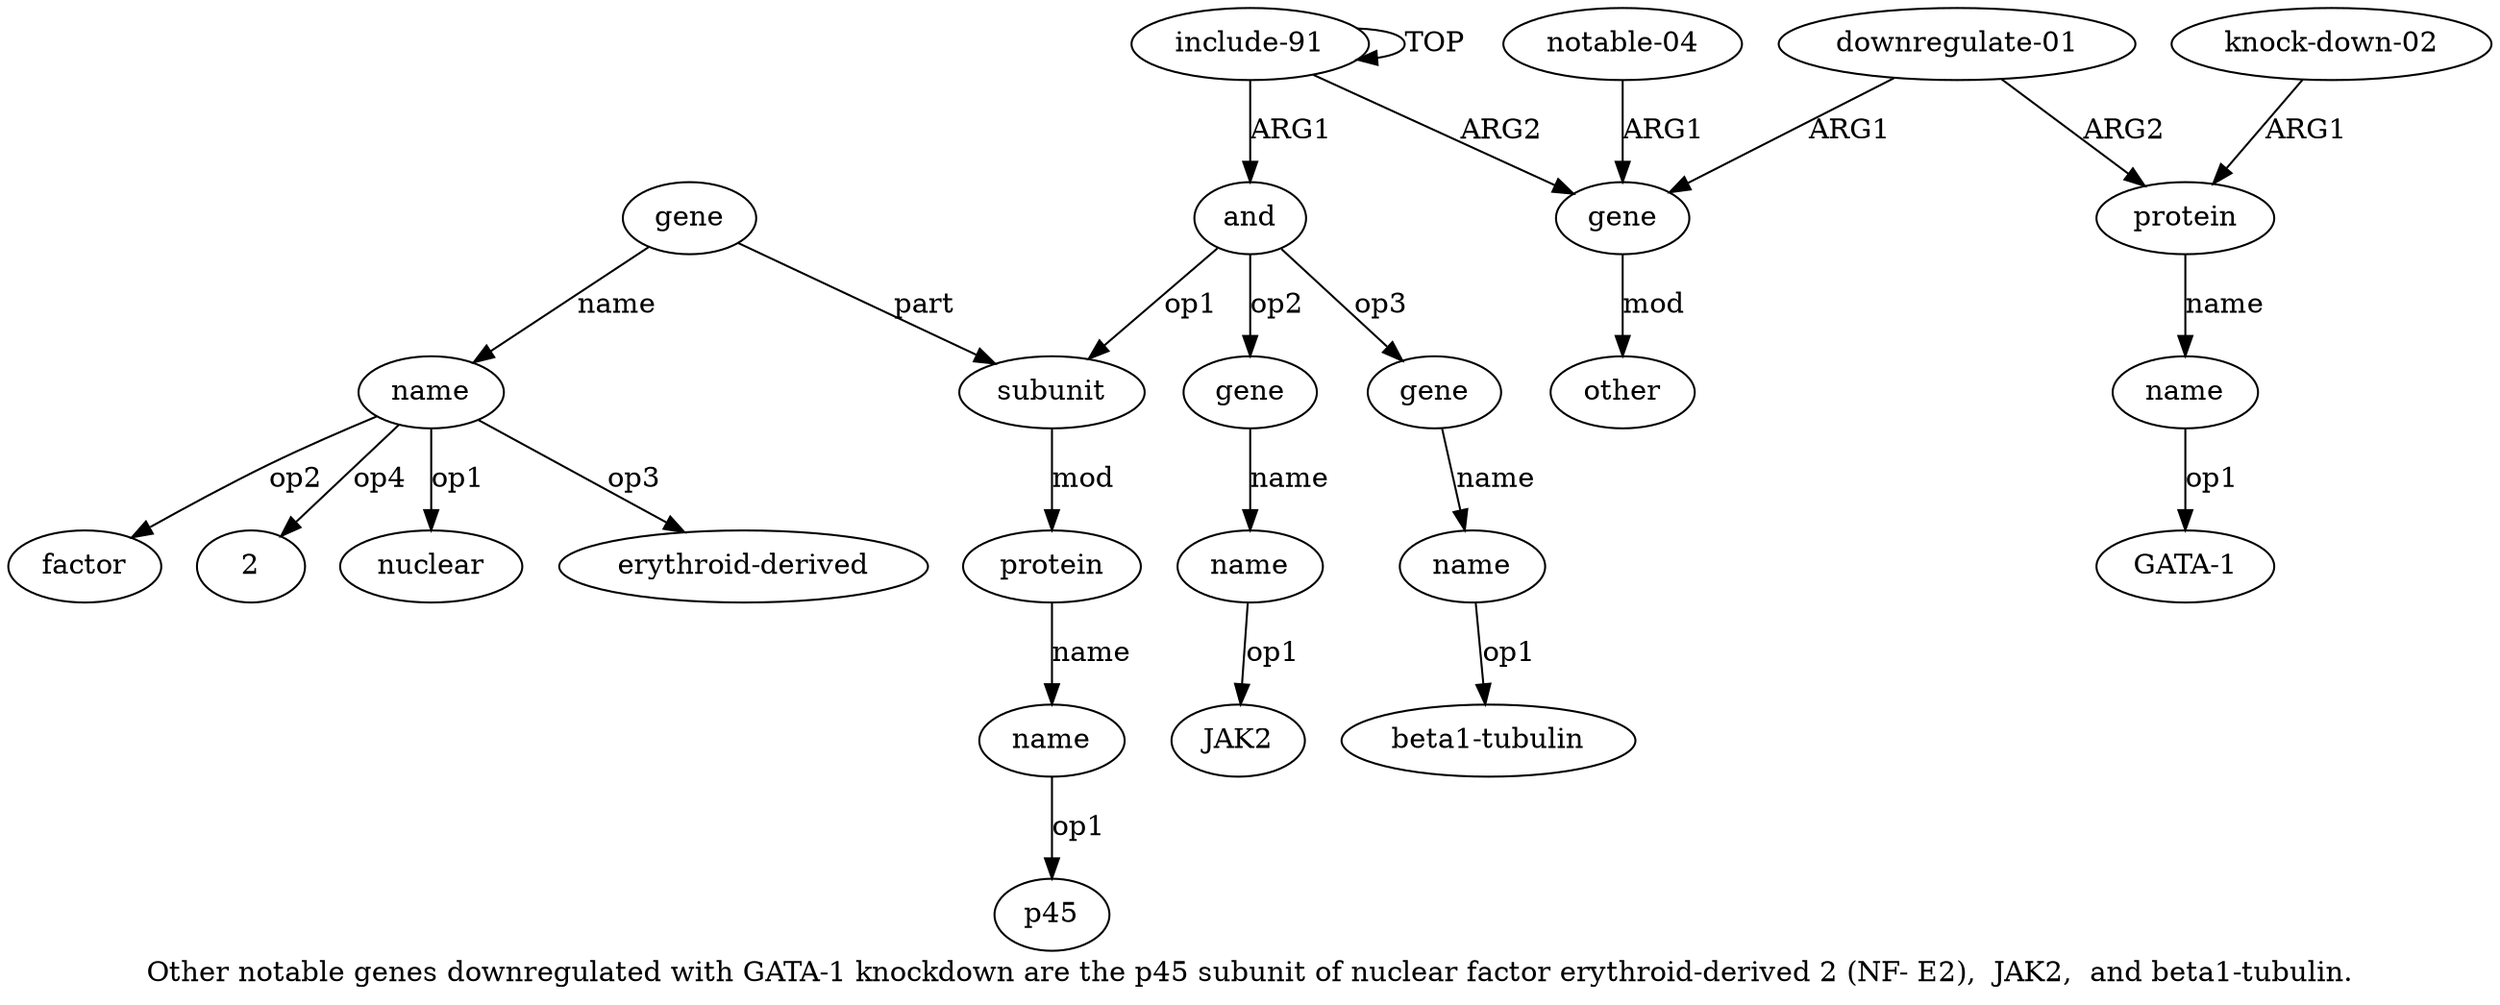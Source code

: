digraph  {
	graph [label="Other notable genes downregulated with GATA-1 knockdown are the p45 subunit of nuclear factor erythroid-derived 2 (NF- E2),  JAK2,  \
and beta1-tubulin."];
	node [label="\N"];
	"a8 JAK2"	 [color=black,
		gold_ind=-1,
		gold_label=JAK2,
		label=JAK2,
		test_ind=-1,
		test_label=JAK2];
	"a10 beta1-tubulin"	 [color=black,
		gold_ind=-1,
		gold_label="beta1-tubulin",
		label="beta1-tubulin",
		test_ind=-1,
		test_label="beta1-tubulin"];
	"a4 2"	 [color=black,
		gold_ind=-1,
		gold_label=2,
		label=2,
		test_ind=-1,
		test_label=2];
	"a4 nuclear"	 [color=black,
		gold_ind=-1,
		gold_label=nuclear,
		label=nuclear,
		test_ind=-1,
		test_label=nuclear];
	"a4 erythroid-derived"	 [color=black,
		gold_ind=-1,
		gold_label="erythroid-derived",
		label="erythroid-derived",
		test_ind=-1,
		test_label="erythroid-derived"];
	a15	 [color=black,
		gold_ind=15,
		gold_label=protein,
		label=protein,
		test_ind=15,
		test_label=protein];
	a16	 [color=black,
		gold_ind=16,
		gold_label=name,
		label=name,
		test_ind=16,
		test_label=name];
	a15 -> a16 [key=0,
	color=black,
	gold_label=name,
	label=name,
	test_label=name];
a14 [color=black,
	gold_ind=14,
	gold_label="downregulate-01",
	label="downregulate-01",
	test_ind=14,
	test_label="downregulate-01"];
a14 -> a15 [key=0,
color=black,
gold_label=ARG2,
label=ARG2,
test_label=ARG2];
a11 [color=black,
gold_ind=11,
gold_label=gene,
label=gene,
test_ind=11,
test_label=gene];
a14 -> a11 [key=0,
color=black,
gold_label=ARG1,
label=ARG1,
test_label=ARG1];
a17 [color=black,
gold_ind=17,
gold_label="knock-down-02",
label="knock-down-02",
test_ind=17,
test_label="knock-down-02"];
a17 -> a15 [key=0,
color=black,
gold_label=ARG1,
label=ARG1,
test_label=ARG1];
"a16 GATA-1" [color=black,
gold_ind=-1,
gold_label="GATA-1",
label="GATA-1",
test_ind=-1,
test_label="GATA-1"];
a16 -> "a16 GATA-1" [key=0,
color=black,
gold_label=op1,
label=op1,
test_label=op1];
a12 [color=black,
gold_ind=12,
gold_label=other,
label=other,
test_ind=12,
test_label=other];
a11 -> a12 [key=0,
color=black,
gold_label=mod,
label=mod,
test_label=mod];
a10 [color=black,
gold_ind=10,
gold_label=name,
label=name,
test_ind=10,
test_label=name];
a10 -> "a10 beta1-tubulin" [key=0,
color=black,
gold_label=op1,
label=op1,
test_label=op1];
a13 [color=black,
gold_ind=13,
gold_label="notable-04",
label="notable-04",
test_ind=13,
test_label="notable-04"];
a13 -> a11 [key=0,
color=black,
gold_label=ARG1,
label=ARG1,
test_label=ARG1];
a1 [color=black,
gold_ind=1,
gold_label=and,
label=and,
test_ind=1,
test_label=and];
a2 [color=black,
gold_ind=2,
gold_label=subunit,
label=subunit,
test_ind=2,
test_label=subunit];
a1 -> a2 [key=0,
color=black,
gold_label=op1,
label=op1,
test_label=op1];
a7 [color=black,
gold_ind=7,
gold_label=gene,
label=gene,
test_ind=7,
test_label=gene];
a1 -> a7 [key=0,
color=black,
gold_label=op2,
label=op2,
test_label=op2];
a9 [color=black,
gold_ind=9,
gold_label=gene,
label=gene,
test_ind=9,
test_label=gene];
a1 -> a9 [key=0,
color=black,
gold_label=op3,
label=op3,
test_label=op3];
a0 [color=black,
gold_ind=0,
gold_label="include-91",
label="include-91",
test_ind=0,
test_label="include-91"];
a0 -> a11 [key=0,
color=black,
gold_label=ARG2,
label=ARG2,
test_label=ARG2];
a0 -> a1 [key=0,
color=black,
gold_label=ARG1,
label=ARG1,
test_label=ARG1];
a0 -> a0 [key=0,
color=black,
gold_label=TOP,
label=TOP,
test_label=TOP];
a3 [color=black,
gold_ind=3,
gold_label=gene,
label=gene,
test_ind=3,
test_label=gene];
a3 -> a2 [key=0,
color=black,
gold_label=part,
label=part,
test_label=part];
a4 [color=black,
gold_ind=4,
gold_label=name,
label=name,
test_ind=4,
test_label=name];
a3 -> a4 [key=0,
color=black,
gold_label=name,
label=name,
test_label=name];
a5 [color=black,
gold_ind=5,
gold_label=protein,
label=protein,
test_ind=5,
test_label=protein];
a2 -> a5 [key=0,
color=black,
gold_label=mod,
label=mod,
test_label=mod];
a6 [color=black,
gold_ind=6,
gold_label=name,
label=name,
test_ind=6,
test_label=name];
a5 -> a6 [key=0,
color=black,
gold_label=name,
label=name,
test_label=name];
a4 -> "a4 2" [key=0,
color=black,
gold_label=op4,
label=op4,
test_label=op4];
a4 -> "a4 nuclear" [key=0,
color=black,
gold_label=op1,
label=op1,
test_label=op1];
a4 -> "a4 erythroid-derived" [key=0,
color=black,
gold_label=op3,
label=op3,
test_label=op3];
"a4 factor" [color=black,
gold_ind=-1,
gold_label=factor,
label=factor,
test_ind=-1,
test_label=factor];
a4 -> "a4 factor" [key=0,
color=black,
gold_label=op2,
label=op2,
test_label=op2];
a8 [color=black,
gold_ind=8,
gold_label=name,
label=name,
test_ind=8,
test_label=name];
a7 -> a8 [key=0,
color=black,
gold_label=name,
label=name,
test_label=name];
"a6 p45" [color=black,
gold_ind=-1,
gold_label=p45,
label=p45,
test_ind=-1,
test_label=p45];
a6 -> "a6 p45" [key=0,
color=black,
gold_label=op1,
label=op1,
test_label=op1];
a9 -> a10 [key=0,
color=black,
gold_label=name,
label=name,
test_label=name];
a8 -> "a8 JAK2" [key=0,
color=black,
gold_label=op1,
label=op1,
test_label=op1];
}

